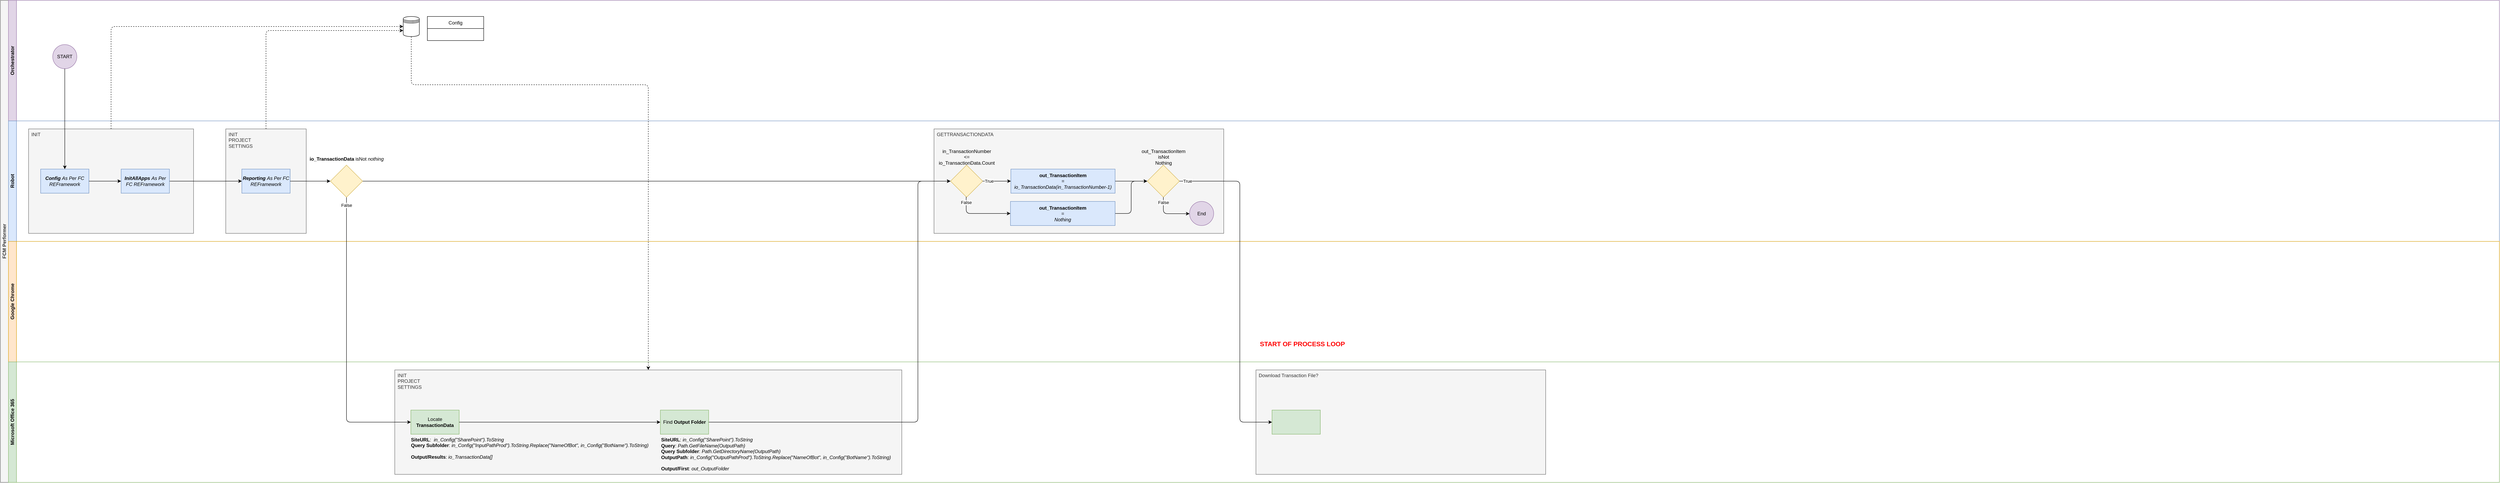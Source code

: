 <mxfile version="20.4.0" type="github">
  <diagram id="prtHgNgQTEPvFCAcTncT" name="Page-1">
    <mxGraphModel dx="1422" dy="833" grid="1" gridSize="10" guides="1" tooltips="1" connect="1" arrows="1" fold="1" page="1" pageScale="1" pageWidth="827" pageHeight="1169" math="0" shadow="0">
      <root>
        <mxCell id="0" />
        <mxCell id="1" parent="0" />
        <mxCell id="dNxyNK7c78bLwvsdeMH5-19" value="FCM Performer" style="swimlane;html=1;childLayout=stackLayout;resizeParent=1;resizeParentMax=0;horizontal=0;startSize=20;horizontalStack=0;fillColor=#f5f5f5;strokeColor=#666666;fontColor=#333333;" parent="1" vertex="1">
          <mxGeometry x="40" y="40" width="6210" height="1200" as="geometry" />
        </mxCell>
        <mxCell id="dNxyNK7c78bLwvsdeMH5-20" value="Orchestrator" style="swimlane;html=1;startSize=20;horizontal=0;fillColor=#e1d5e7;strokeColor=#9673a6;" parent="dNxyNK7c78bLwvsdeMH5-19" vertex="1">
          <mxGeometry x="20" width="6190" height="300" as="geometry" />
        </mxCell>
        <mxCell id="2dX01dUIb2N1G-1F3EJ_-1" value="START" style="ellipse;whiteSpace=wrap;html=1;aspect=fixed;fillColor=#e1d5e7;strokeColor=#9673a6;" parent="dNxyNK7c78bLwvsdeMH5-20" vertex="1">
          <mxGeometry x="110" y="110" width="60" height="60" as="geometry" />
        </mxCell>
        <mxCell id="NUYfNiR5YCy2ghnN-LS9-16" value="Config" style="swimlane;fontStyle=0;childLayout=stackLayout;horizontal=1;startSize=30;horizontalStack=0;resizeParent=1;resizeParentMax=0;resizeLast=0;collapsible=1;marginBottom=0;" vertex="1" parent="dNxyNK7c78bLwvsdeMH5-20">
          <mxGeometry x="1041" y="40" width="140" height="60" as="geometry">
            <mxRectangle x="2070" y="60" width="100" height="30" as="alternateBounds" />
          </mxGeometry>
        </mxCell>
        <mxCell id="NUYfNiR5YCy2ghnN-LS9-20" value="" style="shape=datastore;whiteSpace=wrap;html=1;" vertex="1" parent="dNxyNK7c78bLwvsdeMH5-20">
          <mxGeometry x="981" y="40" width="40" height="50" as="geometry" />
        </mxCell>
        <mxCell id="2dX01dUIb2N1G-1F3EJ_-10" value="Robot" style="swimlane;html=1;startSize=20;horizontal=0;fillColor=#dae8fc;strokeColor=#6c8ebf;" parent="dNxyNK7c78bLwvsdeMH5-19" vertex="1">
          <mxGeometry x="20" y="300" width="6190" height="300" as="geometry" />
        </mxCell>
        <mxCell id="NUYfNiR5YCy2ghnN-LS9-31" value="GETTRANSACTIONDATA" style="rounded=0;whiteSpace=wrap;html=1;fillColor=#f5f5f5;fontColor=#333333;strokeColor=#666666;align=left;verticalAlign=top;labelPosition=center;verticalLabelPosition=middle;spacingLeft=5;" vertex="1" parent="2dX01dUIb2N1G-1F3EJ_-10">
          <mxGeometry x="2300" y="20" width="720" height="260" as="geometry" />
        </mxCell>
        <mxCell id="2dX01dUIb2N1G-1F3EJ_-6" value="INIT" style="rounded=0;whiteSpace=wrap;html=1;fillColor=#f5f5f5;fontColor=#333333;strokeColor=#666666;align=left;verticalAlign=top;labelPosition=center;verticalLabelPosition=middle;spacingLeft=5;" parent="2dX01dUIb2N1G-1F3EJ_-10" vertex="1">
          <mxGeometry x="50" y="20" width="410" height="260" as="geometry" />
        </mxCell>
        <mxCell id="2dX01dUIb2N1G-1F3EJ_-4" value="&lt;i&gt;&lt;b&gt;Config&lt;/b&gt;&amp;nbsp;As Per FC REFramework&lt;/i&gt;" style="whiteSpace=wrap;html=1;fillColor=#dae8fc;strokeColor=#6c8ebf;" parent="2dX01dUIb2N1G-1F3EJ_-10" vertex="1">
          <mxGeometry x="80" y="120" width="120" height="60" as="geometry" />
        </mxCell>
        <mxCell id="NUYfNiR5YCy2ghnN-LS9-5" value="INIT&lt;br&gt;PROJECT&lt;br&gt;SETTINGS" style="rounded=0;whiteSpace=wrap;html=1;fillColor=#f5f5f5;fontColor=#333333;strokeColor=#666666;align=left;verticalAlign=top;labelPosition=center;verticalLabelPosition=middle;spacingLeft=5;" vertex="1" parent="2dX01dUIb2N1G-1F3EJ_-10">
          <mxGeometry x="540" y="20" width="200" height="260" as="geometry" />
        </mxCell>
        <mxCell id="NUYfNiR5YCy2ghnN-LS9-6" value="&lt;i&gt;&lt;b&gt;Reporting&lt;/b&gt;&amp;nbsp;As Per FC REFramework&lt;/i&gt;" style="whiteSpace=wrap;html=1;fillColor=#dae8fc;strokeColor=#6c8ebf;" vertex="1" parent="2dX01dUIb2N1G-1F3EJ_-10">
          <mxGeometry x="580" y="120" width="120" height="60" as="geometry" />
        </mxCell>
        <mxCell id="NUYfNiR5YCy2ghnN-LS9-13" value="&lt;b&gt;io_TransactionData &lt;/b&gt;isNot&amp;nbsp;&lt;i&gt;nothing&lt;/i&gt;" style="text;html=1;align=center;verticalAlign=middle;resizable=0;points=[];autosize=1;strokeColor=none;fillColor=none;" vertex="1" parent="2dX01dUIb2N1G-1F3EJ_-10">
          <mxGeometry x="735" y="80" width="210" height="30" as="geometry" />
        </mxCell>
        <mxCell id="NUYfNiR5YCy2ghnN-LS9-32" value="" style="rhombus;whiteSpace=wrap;html=1;fillColor=#fff2cc;strokeColor=#d6b656;" vertex="1" parent="2dX01dUIb2N1G-1F3EJ_-10">
          <mxGeometry x="2341" y="110" width="80" height="80" as="geometry" />
        </mxCell>
        <mxCell id="NUYfNiR5YCy2ghnN-LS9-34" value="in_TransactionNumber &lt;br&gt;&amp;lt;= &lt;br&gt;io_TransactionData.Count" style="text;html=1;align=center;verticalAlign=middle;resizable=0;points=[];autosize=1;strokeColor=none;fillColor=none;" vertex="1" parent="2dX01dUIb2N1G-1F3EJ_-10">
          <mxGeometry x="2301" y="60" width="160" height="60" as="geometry" />
        </mxCell>
        <mxCell id="NUYfNiR5YCy2ghnN-LS9-38" value="False" style="edgeStyle=orthogonalEdgeStyle;rounded=1;orthogonalLoop=1;jettySize=auto;html=1;entryX=0;entryY=0.5;entryDx=0;entryDy=0;" edge="1" parent="2dX01dUIb2N1G-1F3EJ_-10" source="NUYfNiR5YCy2ghnN-LS9-32" target="NUYfNiR5YCy2ghnN-LS9-37">
          <mxGeometry x="-0.819" relative="1" as="geometry">
            <Array as="points">
              <mxPoint x="2380" y="230" />
            </Array>
            <mxPoint as="offset" />
          </mxGeometry>
        </mxCell>
        <mxCell id="NUYfNiR5YCy2ghnN-LS9-40" value="" style="edgeStyle=orthogonalEdgeStyle;rounded=1;orthogonalLoop=1;jettySize=auto;html=1;" edge="1" parent="2dX01dUIb2N1G-1F3EJ_-10" source="NUYfNiR5YCy2ghnN-LS9-35" target="NUYfNiR5YCy2ghnN-LS9-39">
          <mxGeometry relative="1" as="geometry" />
        </mxCell>
        <mxCell id="NUYfNiR5YCy2ghnN-LS9-35" value="&lt;b&gt;out_TransactionItem&lt;/b&gt;&lt;br&gt;=&lt;br&gt;&lt;i&gt;io_TransactionData(in_TransactionNumber-1)&lt;/i&gt;" style="whiteSpace=wrap;html=1;fillColor=#dae8fc;strokeColor=#6c8ebf;" vertex="1" parent="2dX01dUIb2N1G-1F3EJ_-10">
          <mxGeometry x="2491" y="120" width="259" height="60" as="geometry" />
        </mxCell>
        <mxCell id="NUYfNiR5YCy2ghnN-LS9-36" value="True" style="edgeStyle=orthogonalEdgeStyle;rounded=1;orthogonalLoop=1;jettySize=auto;html=1;entryX=0;entryY=0.5;entryDx=0;entryDy=0;" edge="1" parent="2dX01dUIb2N1G-1F3EJ_-10" source="NUYfNiR5YCy2ghnN-LS9-32" target="NUYfNiR5YCy2ghnN-LS9-35">
          <mxGeometry x="-0.548" relative="1" as="geometry">
            <Array as="points">
              <mxPoint x="2490" y="150" />
              <mxPoint x="2490" y="150" />
            </Array>
            <mxPoint as="offset" />
          </mxGeometry>
        </mxCell>
        <mxCell id="NUYfNiR5YCy2ghnN-LS9-41" style="edgeStyle=orthogonalEdgeStyle;rounded=1;orthogonalLoop=1;jettySize=auto;html=1;exitX=1;exitY=0.5;exitDx=0;exitDy=0;entryX=0;entryY=0.5;entryDx=0;entryDy=0;" edge="1" parent="2dX01dUIb2N1G-1F3EJ_-10" source="NUYfNiR5YCy2ghnN-LS9-37" target="NUYfNiR5YCy2ghnN-LS9-39">
          <mxGeometry relative="1" as="geometry" />
        </mxCell>
        <mxCell id="NUYfNiR5YCy2ghnN-LS9-37" value="&lt;b&gt;out_TransactionItem&lt;/b&gt;&lt;br&gt;=&lt;br&gt;&lt;i&gt;Nothing&lt;/i&gt;" style="whiteSpace=wrap;html=1;fillColor=#dae8fc;strokeColor=#6c8ebf;" vertex="1" parent="2dX01dUIb2N1G-1F3EJ_-10">
          <mxGeometry x="2490" y="200.5" width="260" height="60" as="geometry" />
        </mxCell>
        <mxCell id="NUYfNiR5YCy2ghnN-LS9-39" value="" style="rhombus;whiteSpace=wrap;html=1;fillColor=#fff2cc;strokeColor=#d6b656;" vertex="1" parent="2dX01dUIb2N1G-1F3EJ_-10">
          <mxGeometry x="2830" y="110" width="80" height="80" as="geometry" />
        </mxCell>
        <mxCell id="NUYfNiR5YCy2ghnN-LS9-42" value="out_TransactionItem &lt;br&gt;isNot &lt;br&gt;Nothing" style="text;html=1;align=center;verticalAlign=middle;resizable=0;points=[];autosize=1;strokeColor=none;fillColor=none;" vertex="1" parent="2dX01dUIb2N1G-1F3EJ_-10">
          <mxGeometry x="2805" y="60" width="130" height="60" as="geometry" />
        </mxCell>
        <mxCell id="NUYfNiR5YCy2ghnN-LS9-43" value="End" style="ellipse;whiteSpace=wrap;html=1;fillColor=#e1d5e7;strokeColor=#9673a6;" vertex="1" parent="2dX01dUIb2N1G-1F3EJ_-10">
          <mxGeometry x="2935" y="200.5" width="60" height="60" as="geometry" />
        </mxCell>
        <mxCell id="NUYfNiR5YCy2ghnN-LS9-44" value="False" style="edgeStyle=orthogonalEdgeStyle;rounded=1;orthogonalLoop=1;jettySize=auto;html=1;" edge="1" parent="2dX01dUIb2N1G-1F3EJ_-10" source="NUYfNiR5YCy2ghnN-LS9-39" target="NUYfNiR5YCy2ghnN-LS9-43">
          <mxGeometry x="-0.766" relative="1" as="geometry">
            <Array as="points">
              <mxPoint x="2870" y="231" />
            </Array>
            <mxPoint as="offset" />
          </mxGeometry>
        </mxCell>
        <mxCell id="dNxyNK7c78bLwvsdeMH5-21" value="Google Chrome" style="swimlane;html=1;startSize=20;horizontal=0;fillColor=#ffe6cc;strokeColor=#d79b00;" parent="dNxyNK7c78bLwvsdeMH5-19" vertex="1">
          <mxGeometry x="20" y="600" width="6190" height="300" as="geometry">
            <mxRectangle x="20" y="300" width="1430" height="30" as="alternateBounds" />
          </mxGeometry>
        </mxCell>
        <mxCell id="NUYfNiR5YCy2ghnN-LS9-48" value="&lt;b&gt;&lt;font color=&quot;#ff0000&quot; style=&quot;font-size: 16px;&quot;&gt;START OF PROCESS LOOP&lt;/font&gt;&lt;/b&gt;" style="text;html=1;align=center;verticalAlign=middle;resizable=0;points=[];autosize=1;strokeColor=none;fillColor=none;" vertex="1" parent="dNxyNK7c78bLwvsdeMH5-21">
          <mxGeometry x="3100" y="240" width="230" height="30" as="geometry" />
        </mxCell>
        <mxCell id="dNxyNK7c78bLwvsdeMH5-22" value="Microsoft Office 365" style="swimlane;html=1;startSize=20;horizontal=0;fillColor=#d5e8d4;strokeColor=#82b366;" parent="dNxyNK7c78bLwvsdeMH5-19" vertex="1">
          <mxGeometry x="20" y="900" width="6190" height="300" as="geometry" />
        </mxCell>
        <mxCell id="NUYfNiR5YCy2ghnN-LS9-47" value="Download Transaction File?" style="rounded=0;whiteSpace=wrap;html=1;fillColor=#f5f5f5;fontColor=#333333;strokeColor=#666666;align=left;verticalAlign=top;labelPosition=center;verticalLabelPosition=middle;spacingLeft=5;" vertex="1" parent="dNxyNK7c78bLwvsdeMH5-22">
          <mxGeometry x="3100" y="20" width="720" height="260" as="geometry" />
        </mxCell>
        <mxCell id="NUYfNiR5YCy2ghnN-LS9-10" value="INIT&lt;br&gt;PROJECT&lt;br&gt;SETTINGS" style="rounded=0;whiteSpace=wrap;html=1;fillColor=#f5f5f5;fontColor=#333333;strokeColor=#666666;align=left;verticalAlign=top;labelPosition=center;verticalLabelPosition=middle;spacingLeft=5;" vertex="1" parent="dNxyNK7c78bLwvsdeMH5-22">
          <mxGeometry x="960" y="20" width="1260" height="260" as="geometry" />
        </mxCell>
        <mxCell id="NUYfNiR5YCy2ghnN-LS9-8" value="Locate &lt;b&gt;TransactionData&lt;/b&gt;" style="whiteSpace=wrap;html=1;fillColor=#d5e8d4;strokeColor=#82b366;" vertex="1" parent="dNxyNK7c78bLwvsdeMH5-22">
          <mxGeometry x="1000" y="120" width="120" height="60" as="geometry" />
        </mxCell>
        <mxCell id="NUYfNiR5YCy2ghnN-LS9-24" value="&lt;div style=&quot;text-align: left;&quot;&gt;&lt;b style=&quot;background-color: initial;&quot;&gt;SiteURL&lt;/b&gt;&lt;span style=&quot;background-color: initial;&quot;&gt;:&amp;nbsp;&amp;nbsp;&lt;/span&gt;&lt;i style=&quot;background-color: initial;&quot;&gt;in_Config(&quot;SharePoint&quot;).ToString&lt;/i&gt;&lt;/div&gt;&lt;b&gt;&lt;div style=&quot;text-align: left;&quot;&gt;&lt;b style=&quot;background-color: initial;&quot;&gt;Query Subfolder&lt;/b&gt;&lt;span style=&quot;background-color: initial; font-weight: normal;&quot;&gt;:&amp;nbsp;&lt;/span&gt;&lt;i style=&quot;background-color: initial; font-weight: normal;&quot;&gt;in_Config(&quot;InputPathProd&quot;).ToString.Replace(&quot;NameOfBot&quot;, in_Config(&quot;BotName&quot;).ToString)&lt;/i&gt;&lt;/div&gt;&lt;/b&gt;&lt;div style=&quot;text-align: left;&quot;&gt;&lt;br&gt;&lt;/div&gt;&lt;b&gt;&lt;div style=&quot;text-align: left;&quot;&gt;&lt;b style=&quot;background-color: initial;&quot;&gt;Output/Results&lt;/b&gt;&lt;span style=&quot;background-color: initial; font-weight: normal;&quot;&gt;:&amp;nbsp;&lt;/span&gt;&lt;i style=&quot;background-color: initial; font-weight: normal;&quot;&gt;io_TransactionData[]&lt;/i&gt;&lt;/div&gt;&lt;/b&gt;" style="text;html=1;align=center;verticalAlign=middle;resizable=0;points=[];autosize=1;strokeColor=none;fillColor=none;" vertex="1" parent="dNxyNK7c78bLwvsdeMH5-22">
          <mxGeometry x="990" y="180" width="610" height="70" as="geometry" />
        </mxCell>
        <mxCell id="NUYfNiR5YCy2ghnN-LS9-25" value="Find &lt;b&gt;Output Folder&lt;/b&gt;" style="whiteSpace=wrap;html=1;fillColor=#d5e8d4;strokeColor=#82b366;" vertex="1" parent="dNxyNK7c78bLwvsdeMH5-22">
          <mxGeometry x="1620" y="120" width="120" height="60" as="geometry" />
        </mxCell>
        <mxCell id="NUYfNiR5YCy2ghnN-LS9-26" value="" style="edgeStyle=orthogonalEdgeStyle;rounded=1;orthogonalLoop=1;jettySize=auto;html=1;" edge="1" parent="dNxyNK7c78bLwvsdeMH5-22" source="NUYfNiR5YCy2ghnN-LS9-8" target="NUYfNiR5YCy2ghnN-LS9-25">
          <mxGeometry relative="1" as="geometry" />
        </mxCell>
        <mxCell id="NUYfNiR5YCy2ghnN-LS9-28" value="&lt;b&gt;SiteURL&lt;/b&gt;:&amp;nbsp;&lt;i&gt;in_Config(&quot;SharePoint&quot;).ToString&lt;/i&gt;&lt;br&gt;&lt;b&gt;Query&lt;/b&gt;:&amp;nbsp;&lt;i&gt;Path.GetFileName(OutputPath)&lt;/i&gt;&lt;br&gt;&lt;b&gt;Query Subfolder&lt;/b&gt;:&amp;nbsp;&lt;i&gt;Path.GetDirectoryName(OutputPath)&lt;/i&gt;&lt;br&gt;&lt;b&gt;OutputPath&lt;/b&gt;:&amp;nbsp;&lt;i&gt;in_Config(&quot;OutputPathProd&quot;).ToString.Replace(&quot;NameOfBot&quot;, in_Config(&quot;BotName&quot;).ToString)&lt;/i&gt;&lt;br&gt;&lt;br&gt;&lt;b&gt;Output/First&lt;/b&gt;:&amp;nbsp;&lt;i&gt;out_OutputFolder&lt;/i&gt;" style="text;html=1;align=left;verticalAlign=middle;resizable=0;points=[];autosize=1;strokeColor=none;fillColor=none;" vertex="1" parent="dNxyNK7c78bLwvsdeMH5-22">
          <mxGeometry x="1620" y="180" width="590" height="100" as="geometry" />
        </mxCell>
        <mxCell id="NUYfNiR5YCy2ghnN-LS9-45" value="" style="whiteSpace=wrap;html=1;fillColor=#d5e8d4;strokeColor=#82b366;" vertex="1" parent="dNxyNK7c78bLwvsdeMH5-22">
          <mxGeometry x="3140" y="120" width="120" height="60" as="geometry" />
        </mxCell>
        <mxCell id="2dX01dUIb2N1G-1F3EJ_-5" value="" style="edgeStyle=orthogonalEdgeStyle;rounded=0;orthogonalLoop=1;jettySize=auto;html=1;" parent="dNxyNK7c78bLwvsdeMH5-19" source="2dX01dUIb2N1G-1F3EJ_-1" target="2dX01dUIb2N1G-1F3EJ_-4" edge="1">
          <mxGeometry relative="1" as="geometry" />
        </mxCell>
        <mxCell id="NUYfNiR5YCy2ghnN-LS9-22" style="edgeStyle=orthogonalEdgeStyle;rounded=1;orthogonalLoop=1;jettySize=auto;html=1;exitX=0.5;exitY=0;exitDx=0;exitDy=0;entryX=0;entryY=0.5;entryDx=0;entryDy=0;dashed=1;" edge="1" parent="dNxyNK7c78bLwvsdeMH5-19" source="2dX01dUIb2N1G-1F3EJ_-6" target="NUYfNiR5YCy2ghnN-LS9-20">
          <mxGeometry relative="1" as="geometry" />
        </mxCell>
        <mxCell id="NUYfNiR5YCy2ghnN-LS9-23" style="edgeStyle=orthogonalEdgeStyle;rounded=1;orthogonalLoop=1;jettySize=auto;html=1;exitX=0.5;exitY=0;exitDx=0;exitDy=0;entryX=0;entryY=0.7;entryDx=0;entryDy=0;dashed=1;" edge="1" parent="dNxyNK7c78bLwvsdeMH5-19" source="NUYfNiR5YCy2ghnN-LS9-5" target="NUYfNiR5YCy2ghnN-LS9-20">
          <mxGeometry relative="1" as="geometry" />
        </mxCell>
        <mxCell id="NUYfNiR5YCy2ghnN-LS9-30" value="" style="edgeStyle=orthogonalEdgeStyle;rounded=1;orthogonalLoop=1;jettySize=auto;html=1;" edge="1" parent="dNxyNK7c78bLwvsdeMH5-19" source="NUYfNiR5YCy2ghnN-LS9-25" target="NUYfNiR5YCy2ghnN-LS9-32">
          <mxGeometry relative="1" as="geometry">
            <mxPoint x="2290" y="420" as="targetPoint" />
            <Array as="points">
              <mxPoint x="2280" y="1050" />
              <mxPoint x="2280" y="450" />
            </Array>
          </mxGeometry>
        </mxCell>
        <mxCell id="NUYfNiR5YCy2ghnN-LS9-46" value="True" style="edgeStyle=orthogonalEdgeStyle;rounded=1;orthogonalLoop=1;jettySize=auto;html=1;exitX=1;exitY=0.5;exitDx=0;exitDy=0;" edge="1" parent="dNxyNK7c78bLwvsdeMH5-19" source="NUYfNiR5YCy2ghnN-LS9-39" target="NUYfNiR5YCy2ghnN-LS9-45">
          <mxGeometry x="-0.953" relative="1" as="geometry">
            <Array as="points">
              <mxPoint x="3080" y="450" />
              <mxPoint x="3080" y="1050" />
            </Array>
            <mxPoint as="offset" />
          </mxGeometry>
        </mxCell>
        <mxCell id="NUYfNiR5YCy2ghnN-LS9-50" style="edgeStyle=orthogonalEdgeStyle;rounded=1;orthogonalLoop=1;jettySize=auto;html=1;exitX=0.5;exitY=1;exitDx=0;exitDy=0;fontSize=16;fontColor=#FF0000;dashed=1;" edge="1" parent="dNxyNK7c78bLwvsdeMH5-19" source="NUYfNiR5YCy2ghnN-LS9-20" target="NUYfNiR5YCy2ghnN-LS9-10">
          <mxGeometry relative="1" as="geometry">
            <Array as="points">
              <mxPoint x="1021" y="210" />
              <mxPoint x="1610" y="210" />
            </Array>
          </mxGeometry>
        </mxCell>
        <mxCell id="NUYfNiR5YCy2ghnN-LS9-7" value="" style="edgeStyle=orthogonalEdgeStyle;rounded=0;orthogonalLoop=1;jettySize=auto;html=1;" edge="1" parent="1" source="NUYfNiR5YCy2ghnN-LS9-3" target="NUYfNiR5YCy2ghnN-LS9-6">
          <mxGeometry relative="1" as="geometry" />
        </mxCell>
        <mxCell id="NUYfNiR5YCy2ghnN-LS9-3" value="&lt;i&gt;&lt;b&gt;InitAllApps&amp;nbsp;&lt;/b&gt;As Per FC REFramework&lt;/i&gt;" style="whiteSpace=wrap;html=1;fillColor=#dae8fc;strokeColor=#6c8ebf;" vertex="1" parent="1">
          <mxGeometry x="340" y="460" width="120" height="60" as="geometry" />
        </mxCell>
        <mxCell id="NUYfNiR5YCy2ghnN-LS9-4" value="" style="edgeStyle=orthogonalEdgeStyle;rounded=0;orthogonalLoop=1;jettySize=auto;html=1;" edge="1" parent="1" source="2dX01dUIb2N1G-1F3EJ_-4" target="NUYfNiR5YCy2ghnN-LS9-3">
          <mxGeometry relative="1" as="geometry" />
        </mxCell>
        <mxCell id="NUYfNiR5YCy2ghnN-LS9-15" value="False" style="edgeStyle=orthogonalEdgeStyle;rounded=1;orthogonalLoop=1;jettySize=auto;html=1;exitX=0.5;exitY=1;exitDx=0;exitDy=0;entryX=0;entryY=0.5;entryDx=0;entryDy=0;" edge="1" parent="1" source="NUYfNiR5YCy2ghnN-LS9-11" target="NUYfNiR5YCy2ghnN-LS9-8">
          <mxGeometry x="-0.944" relative="1" as="geometry">
            <mxPoint as="offset" />
          </mxGeometry>
        </mxCell>
        <mxCell id="NUYfNiR5YCy2ghnN-LS9-49" style="edgeStyle=orthogonalEdgeStyle;rounded=1;orthogonalLoop=1;jettySize=auto;html=1;exitX=1;exitY=0.5;exitDx=0;exitDy=0;fontSize=16;fontColor=#FF0000;" edge="1" parent="1" source="NUYfNiR5YCy2ghnN-LS9-11" target="NUYfNiR5YCy2ghnN-LS9-32">
          <mxGeometry relative="1" as="geometry">
            <mxPoint x="2230" y="520" as="targetPoint" />
            <Array as="points">
              <mxPoint x="2360" y="490" />
              <mxPoint x="2360" y="490" />
            </Array>
          </mxGeometry>
        </mxCell>
        <mxCell id="NUYfNiR5YCy2ghnN-LS9-11" value="" style="rhombus;whiteSpace=wrap;html=1;fillColor=#fff2cc;strokeColor=#d6b656;" vertex="1" parent="1">
          <mxGeometry x="860" y="450" width="80" height="80" as="geometry" />
        </mxCell>
        <mxCell id="NUYfNiR5YCy2ghnN-LS9-12" value="" style="edgeStyle=orthogonalEdgeStyle;rounded=1;orthogonalLoop=1;jettySize=auto;html=1;" edge="1" parent="1" source="NUYfNiR5YCy2ghnN-LS9-6" target="NUYfNiR5YCy2ghnN-LS9-11">
          <mxGeometry relative="1" as="geometry" />
        </mxCell>
      </root>
    </mxGraphModel>
  </diagram>
</mxfile>
